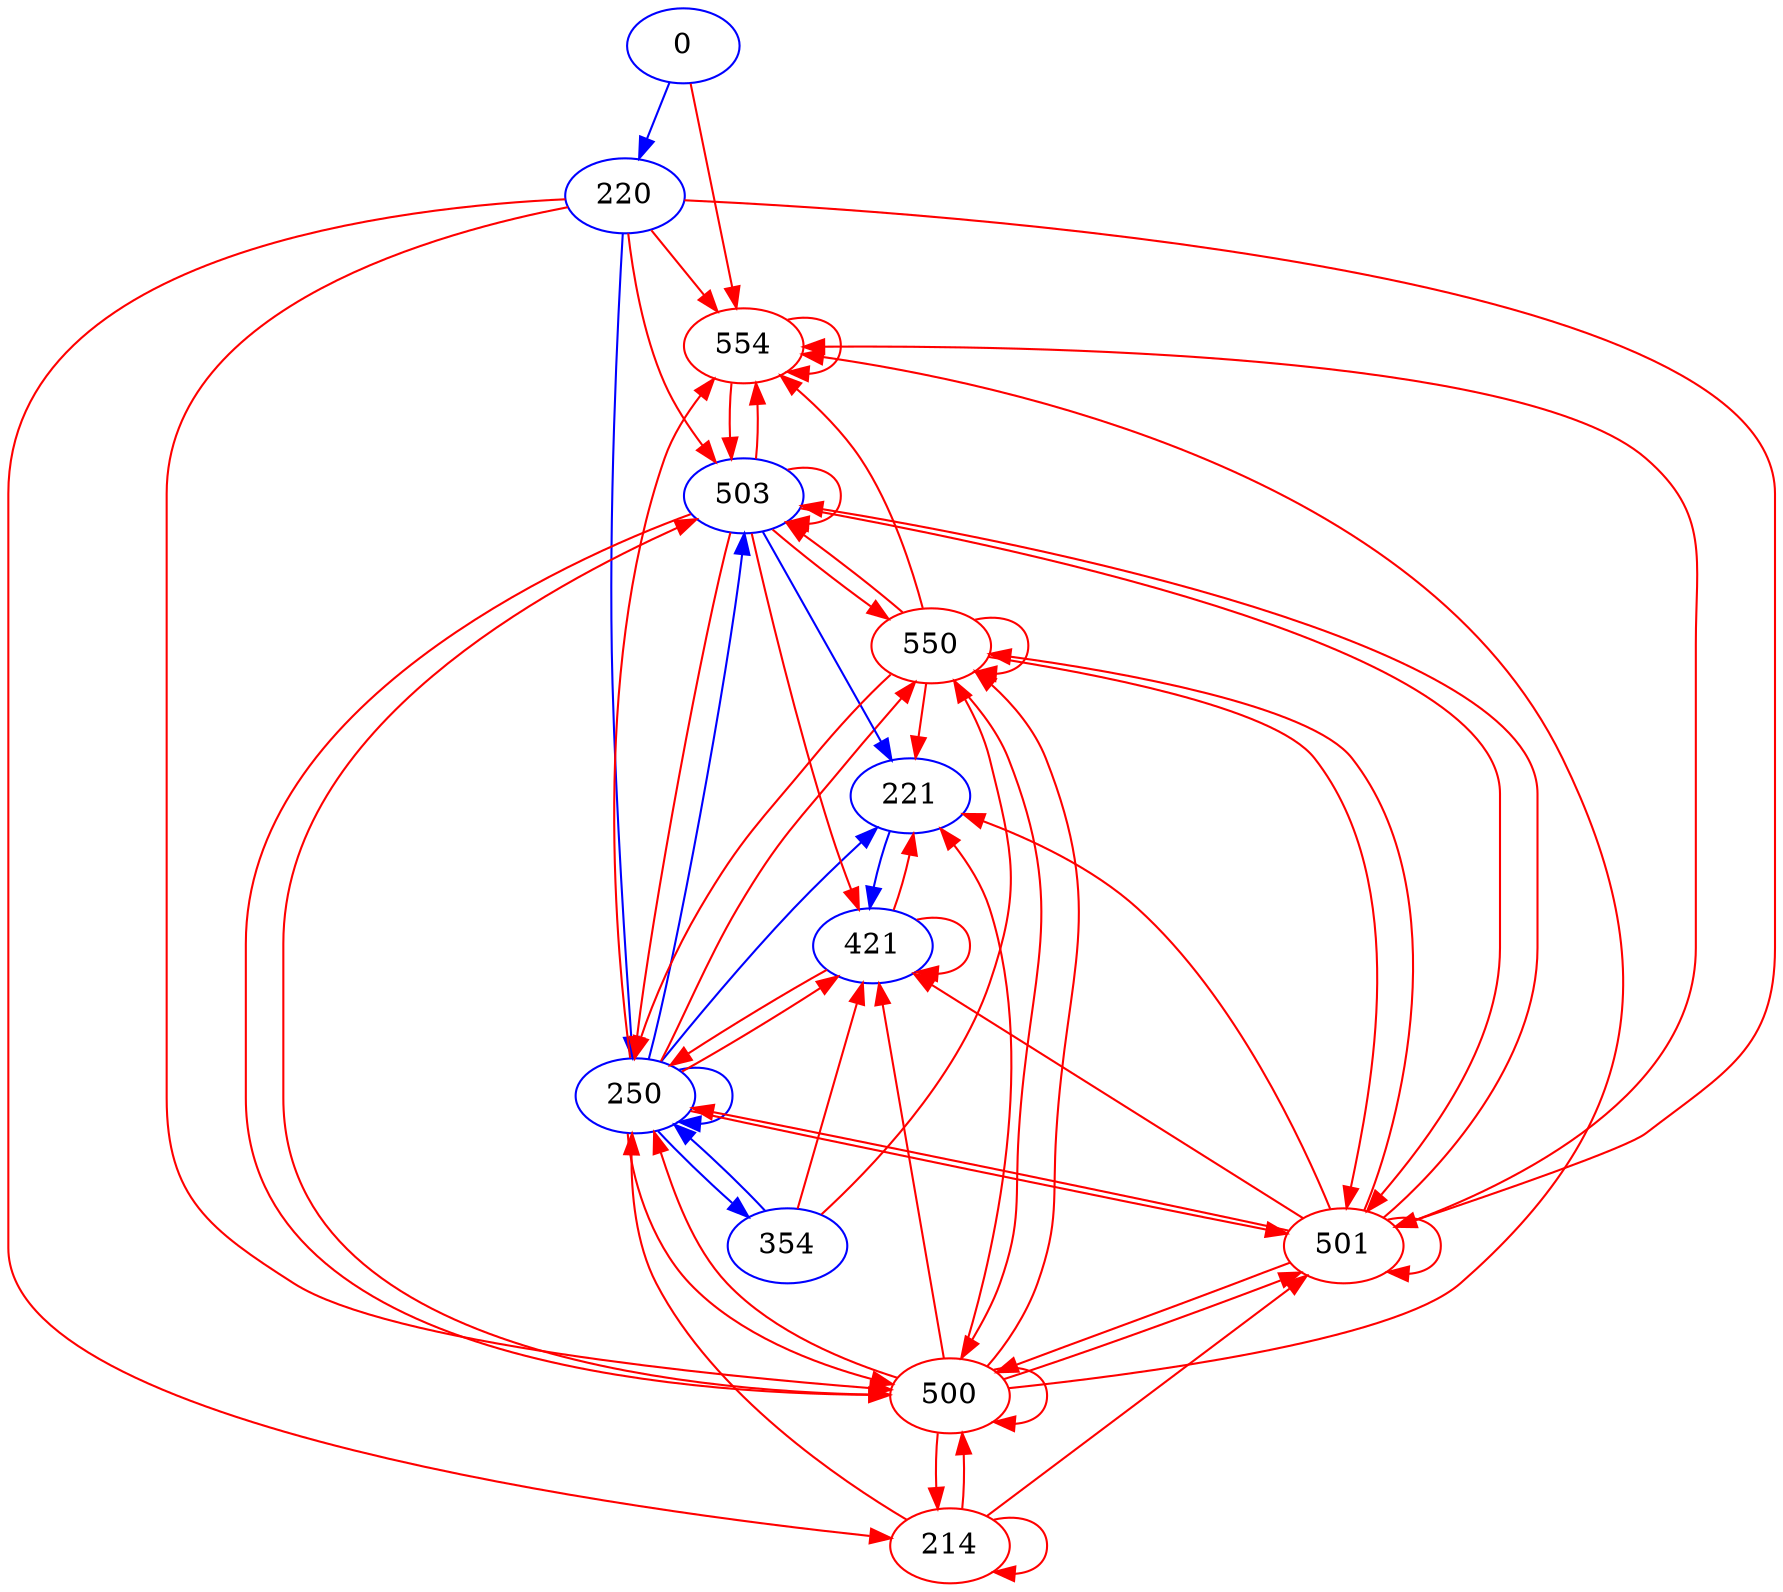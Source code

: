 digraph g {
	node [color=black];
	edge [color=black];
	0	 [color=blue];
	220	 [color=blue];
	0 -> 220 [key=new_edge,
	color=blue];
554 [color=red];
0 -> 554 [key=new_edge,
color=red];
250 [color=blue];
220 -> 250 [key=new_edge,
color=blue];
503 [color=blue];
220 -> 503 [key=new_edge,
color=red];
500 [color=red];
220 -> 500 [key=new_edge,
color=red];
501 [color=red];
220 -> 501 [key=new_edge,
color=red];
220 -> 554 [key=new_edge,
color=red];
214 [color=red];
220 -> 214 [key=new_edge,
color=red];
250 -> 250 [key=new_edge,
color=blue];
354 [color=blue];
250 -> 354 [key=new_edge,
color=blue];
221 [color=blue];
250 -> 221 [key=new_edge,
color=blue];
250 -> 503 [key=new_edge,
color=blue];
421 [color=blue];
250 -> 421 [key=new_edge,
color=red];
250 -> 500 [key=new_edge,
color=red];
250 -> 501 [key=new_edge,
color=red];
250 -> 554 [key=new_edge,
color=red];
550 [color=red];
250 -> 550 [key=new_edge,
color=red];
354 -> 250 [key=new_edge,
color=blue];
354 -> 421 [key=new_edge,
color=red];
354 -> 550 [key=new_edge,
color=red];
221 -> 421 [key=new_edge,
color=blue];
503 -> 250 [key=new_edge,
color=red];
503 -> 221 [key=new_edge,
color=blue];
503 -> 503 [key=new_edge,
color=red];
503 -> 421 [key=new_edge,
color=red];
503 -> 500 [key=new_edge,
color=red];
503 -> 501 [key=new_edge,
color=red];
503 -> 554 [key=new_edge,
color=red];
503 -> 550 [key=new_edge,
color=red];
421 -> 250 [key=new_edge,
color=red];
421 -> 221 [key=new_edge,
color=red];
421 -> 421 [key=new_edge,
color=red];
500 -> 250 [key=new_edge,
color=red];
500 -> 221 [key=new_edge,
color=red];
500 -> 503 [key=new_edge,
color=red];
500 -> 421 [key=new_edge,
color=red];
500 -> 500 [key=new_edge,
color=red];
500 -> 501 [key=new_edge,
color=red];
500 -> 554 [key=new_edge,
color=red];
500 -> 550 [key=new_edge,
color=red];
500 -> 214 [key=new_edge,
color=red];
501 -> 250 [key=new_edge,
color=red];
501 -> 221 [key=new_edge,
color=red];
501 -> 503 [key=new_edge,
color=red];
501 -> 421 [key=new_edge,
color=red];
501 -> 500 [key=new_edge,
color=red];
501 -> 501 [key=new_edge,
color=red];
501 -> 554 [key=new_edge,
color=red];
501 -> 550 [key=new_edge,
color=red];
554 -> 503 [key=new_edge,
color=red];
554 -> 554 [key=new_edge,
color=red];
550 -> 250 [key=new_edge,
color=red];
550 -> 221 [key=new_edge,
color=red];
550 -> 503 [key=new_edge,
color=red];
550 -> 500 [key=new_edge,
color=red];
550 -> 501 [key=new_edge,
color=red];
550 -> 554 [key=new_edge,
color=red];
550 -> 550 [key=new_edge,
color=red];
214 -> 250 [key=new_edge,
color=red];
214 -> 500 [key=new_edge,
color=red];
214 -> 501 [key=new_edge,
color=red];
214 -> 214 [key=new_edge,
color=red];
}
